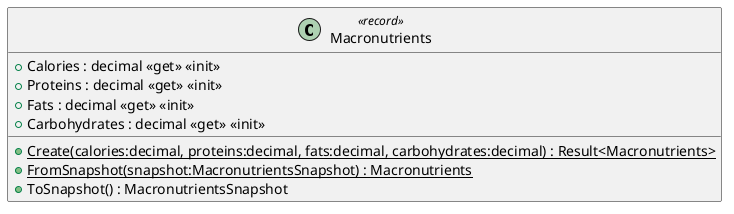 @startuml
class Macronutrients <<record>> {
    + {static} Create(calories:decimal, proteins:decimal, fats:decimal, carbohydrates:decimal) : Result<Macronutrients>
    + Calories : decimal <<get>> <<init>>
    + Proteins : decimal <<get>> <<init>>
    + Fats : decimal <<get>> <<init>>
    + Carbohydrates : decimal <<get>> <<init>>
    + {static} FromSnapshot(snapshot:MacronutrientsSnapshot) : Macronutrients
    + ToSnapshot() : MacronutrientsSnapshot
}
@enduml
